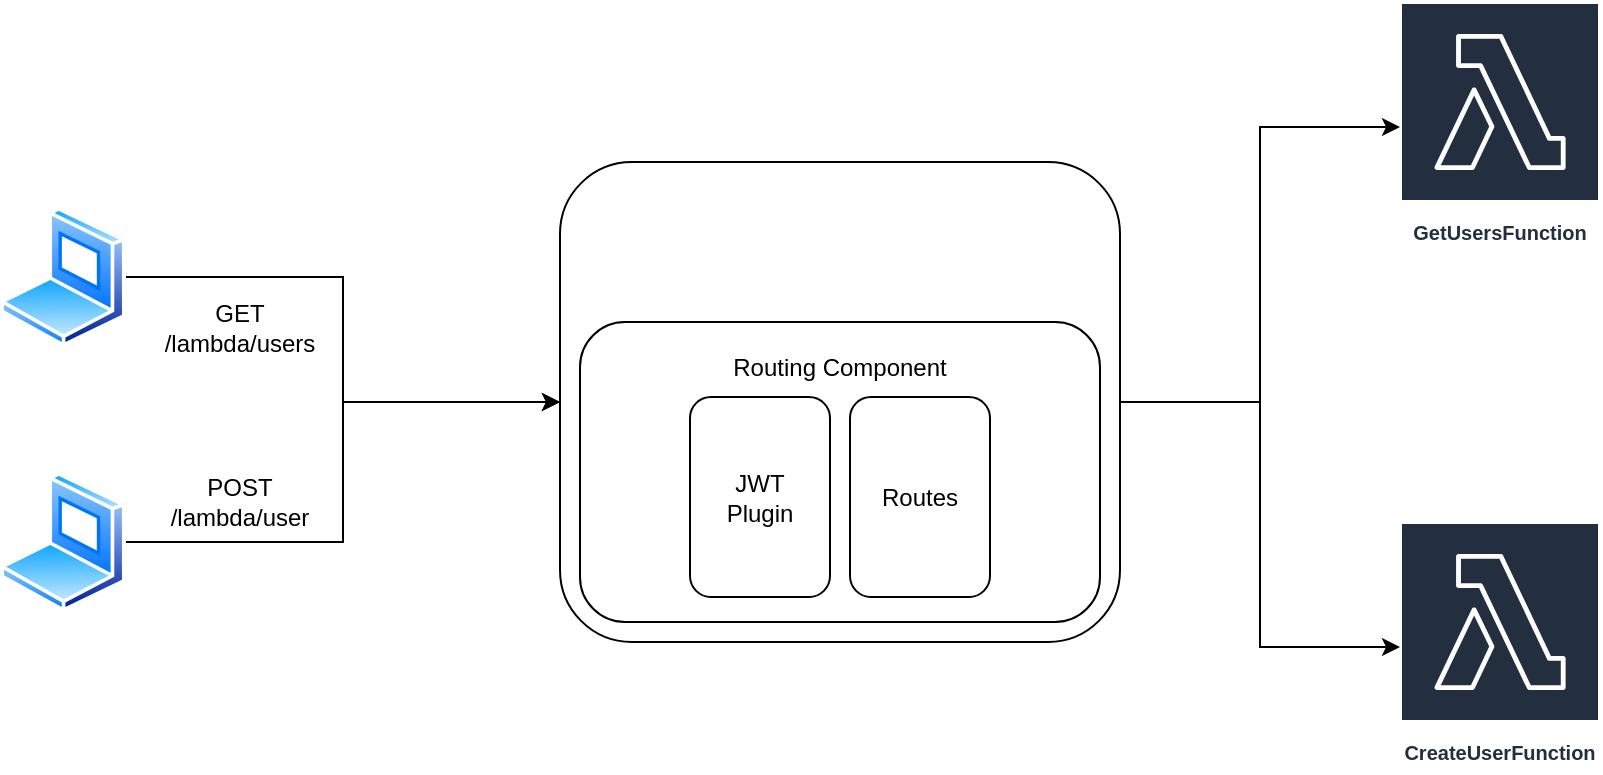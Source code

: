 <mxfile><diagram id="feGqhr3pRML0D0WXxDxZ" name="Arch"><mxGraphModel dx="835" dy="457" grid="1" gridSize="10" guides="1" tooltips="1" connect="1" arrows="1" fold="1" page="1" pageScale="1" pageWidth="850" pageHeight="1100" math="0" shadow="0"><root><mxCell id="0"/><mxCell id="1" parent="0"/><mxCell id="7" style="edgeStyle=orthogonalEdgeStyle;rounded=0;orthogonalLoop=1;jettySize=auto;html=1;exitX=1;exitY=0.5;exitDx=0;exitDy=0;" parent="1" source="2" target="3" edge="1"><mxGeometry relative="1" as="geometry"/></mxCell><mxCell id="8" style="edgeStyle=orthogonalEdgeStyle;rounded=0;orthogonalLoop=1;jettySize=auto;html=1;exitX=1;exitY=0.5;exitDx=0;exitDy=0;" parent="1" source="2" target="4" edge="1"><mxGeometry relative="1" as="geometry"/></mxCell><mxCell id="2" value="" style="rounded=1;whiteSpace=wrap;html=1;" parent="1" vertex="1"><mxGeometry x="320" y="120" width="280" height="240" as="geometry"/></mxCell><mxCell id="3" value="GetUsersFunction" style="outlineConnect=0;fontColor=#232F3E;gradientColor=none;strokeColor=#ffffff;fillColor=#232F3E;dashed=0;verticalLabelPosition=middle;verticalAlign=bottom;align=center;html=1;whiteSpace=wrap;fontSize=10;fontStyle=1;spacing=3;shape=mxgraph.aws4.productIcon;prIcon=mxgraph.aws4.lambda;" parent="1" vertex="1"><mxGeometry x="740" y="40" width="100" height="125" as="geometry"/></mxCell><mxCell id="4" value="CreateUserFunction" style="outlineConnect=0;fontColor=#232F3E;gradientColor=none;strokeColor=#ffffff;fillColor=#232F3E;dashed=0;verticalLabelPosition=middle;verticalAlign=bottom;align=center;html=1;whiteSpace=wrap;fontSize=10;fontStyle=1;spacing=3;shape=mxgraph.aws4.productIcon;prIcon=mxgraph.aws4.lambda;" parent="1" vertex="1"><mxGeometry x="740" y="300" width="100" height="125" as="geometry"/></mxCell><mxCell id="5" value="" style="shape=image;verticalLabelPosition=bottom;labelBackgroundColor=#ffffff;verticalAlign=top;aspect=fixed;imageAspect=0;image=https://2tjosk2rxzc21medji3nfn1g-wpengine.netdna-ssl.com/wp-content/uploads/2018/08/kong-combination-mark-colors-128px.png;" parent="1" vertex="1"><mxGeometry x="380" y="140" width="160" height="53.05" as="geometry"/></mxCell><mxCell id="11" style="edgeStyle=orthogonalEdgeStyle;rounded=0;orthogonalLoop=1;jettySize=auto;html=1;exitX=1;exitY=0.5;exitDx=0;exitDy=0;entryX=0;entryY=0.5;entryDx=0;entryDy=0;" parent="1" source="6" target="2" edge="1"><mxGeometry relative="1" as="geometry"/></mxCell><mxCell id="6" value="" style="aspect=fixed;perimeter=ellipsePerimeter;html=1;align=center;shadow=0;dashed=0;spacingTop=3;image;image=img/lib/active_directory/laptop_client.svg;" parent="1" vertex="1"><mxGeometry x="40" y="142.5" width="63" height="70" as="geometry"/></mxCell><mxCell id="13" value="" style="rounded=1;whiteSpace=wrap;html=1;" parent="1" vertex="1"><mxGeometry x="330" y="200" width="260" height="150" as="geometry"/></mxCell><mxCell id="14" value="Routes" style="rounded=1;whiteSpace=wrap;html=1;" parent="1" vertex="1"><mxGeometry x="465" y="237.5" width="70" height="100" as="geometry"/></mxCell><mxCell id="15" value="JWT&lt;br&gt;Plugin" style="rounded=1;whiteSpace=wrap;html=1;" parent="1" vertex="1"><mxGeometry x="385" y="237.5" width="70" height="100" as="geometry"/></mxCell><mxCell id="16" value="Routing Component" style="text;html=1;strokeColor=none;fillColor=none;align=center;verticalAlign=middle;whiteSpace=wrap;rounded=0;" parent="1" vertex="1"><mxGeometry x="385" y="212.5" width="150" height="20" as="geometry"/></mxCell><mxCell id="17" value="GET /lambda/users" style="text;html=1;strokeColor=none;fillColor=none;align=center;verticalAlign=middle;whiteSpace=wrap;rounded=0;" parent="1" vertex="1"><mxGeometry x="120" y="192.5" width="80" height="20" as="geometry"/></mxCell><mxCell id="22" style="edgeStyle=orthogonalEdgeStyle;rounded=0;orthogonalLoop=1;jettySize=auto;html=1;exitX=1;exitY=0.5;exitDx=0;exitDy=0;entryX=0;entryY=0.5;entryDx=0;entryDy=0;" parent="1" source="18" target="2" edge="1"><mxGeometry relative="1" as="geometry"/></mxCell><mxCell id="18" value="" style="aspect=fixed;perimeter=ellipsePerimeter;html=1;align=center;shadow=0;dashed=0;spacingTop=3;image;image=img/lib/active_directory/laptop_client.svg;" parent="1" vertex="1"><mxGeometry x="40" y="275" width="63" height="70" as="geometry"/></mxCell><mxCell id="19" value="POST /lambda/user" style="text;html=1;strokeColor=none;fillColor=none;align=center;verticalAlign=middle;whiteSpace=wrap;rounded=0;" parent="1" vertex="1"><mxGeometry x="120" y="280" width="80" height="20" as="geometry"/></mxCell></root></mxGraphModel></diagram></mxfile>